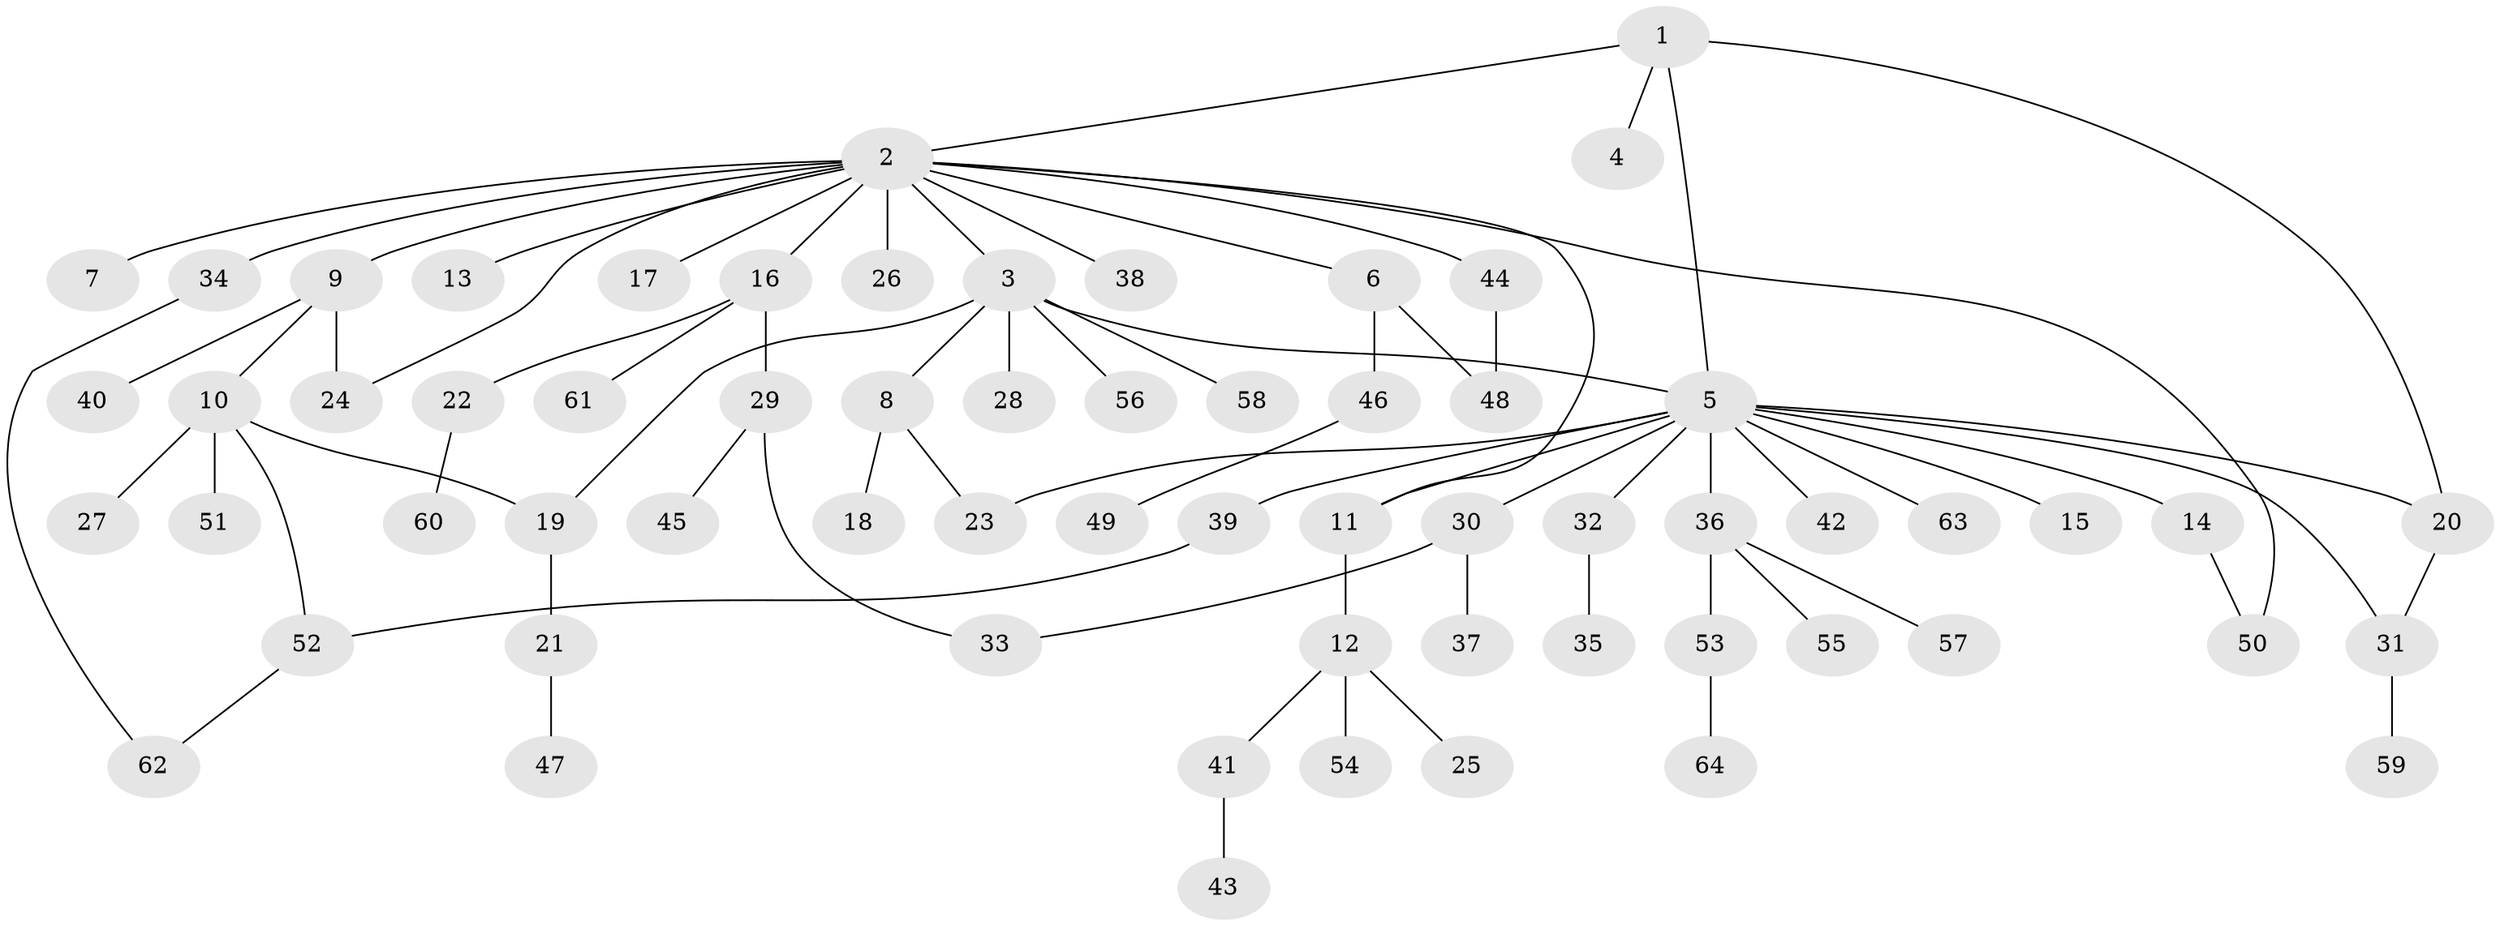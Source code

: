// Generated by graph-tools (version 1.1) at 2025/47/03/09/25 04:47:26]
// undirected, 64 vertices, 75 edges
graph export_dot {
graph [start="1"]
  node [color=gray90,style=filled];
  1;
  2;
  3;
  4;
  5;
  6;
  7;
  8;
  9;
  10;
  11;
  12;
  13;
  14;
  15;
  16;
  17;
  18;
  19;
  20;
  21;
  22;
  23;
  24;
  25;
  26;
  27;
  28;
  29;
  30;
  31;
  32;
  33;
  34;
  35;
  36;
  37;
  38;
  39;
  40;
  41;
  42;
  43;
  44;
  45;
  46;
  47;
  48;
  49;
  50;
  51;
  52;
  53;
  54;
  55;
  56;
  57;
  58;
  59;
  60;
  61;
  62;
  63;
  64;
  1 -- 2;
  1 -- 4;
  1 -- 5;
  1 -- 20;
  2 -- 3;
  2 -- 6;
  2 -- 7;
  2 -- 9;
  2 -- 11;
  2 -- 13;
  2 -- 16;
  2 -- 17;
  2 -- 24;
  2 -- 26;
  2 -- 34;
  2 -- 38;
  2 -- 44;
  2 -- 50;
  3 -- 5;
  3 -- 8;
  3 -- 19;
  3 -- 28;
  3 -- 56;
  3 -- 58;
  5 -- 11;
  5 -- 14;
  5 -- 15;
  5 -- 20;
  5 -- 23;
  5 -- 30;
  5 -- 31;
  5 -- 32;
  5 -- 36;
  5 -- 39;
  5 -- 42;
  5 -- 63;
  6 -- 46;
  6 -- 48;
  8 -- 18;
  8 -- 23;
  9 -- 10;
  9 -- 24;
  9 -- 40;
  10 -- 19;
  10 -- 27;
  10 -- 51;
  10 -- 52;
  11 -- 12;
  12 -- 25;
  12 -- 41;
  12 -- 54;
  14 -- 50;
  16 -- 22;
  16 -- 29;
  16 -- 61;
  19 -- 21;
  20 -- 31;
  21 -- 47;
  22 -- 60;
  29 -- 33;
  29 -- 45;
  30 -- 33;
  30 -- 37;
  31 -- 59;
  32 -- 35;
  34 -- 62;
  36 -- 53;
  36 -- 55;
  36 -- 57;
  39 -- 52;
  41 -- 43;
  44 -- 48;
  46 -- 49;
  52 -- 62;
  53 -- 64;
}
